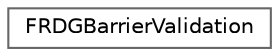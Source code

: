 digraph "Graphical Class Hierarchy"
{
 // INTERACTIVE_SVG=YES
 // LATEX_PDF_SIZE
  bgcolor="transparent";
  edge [fontname=Helvetica,fontsize=10,labelfontname=Helvetica,labelfontsize=10];
  node [fontname=Helvetica,fontsize=10,shape=box,height=0.2,width=0.4];
  rankdir="LR";
  Node0 [id="Node000000",label="FRDGBarrierValidation",height=0.2,width=0.4,color="grey40", fillcolor="white", style="filled",URL="$d4/ded/classFRDGBarrierValidation.html",tooltip="This class validates and logs barriers submitted by the graph."];
}
